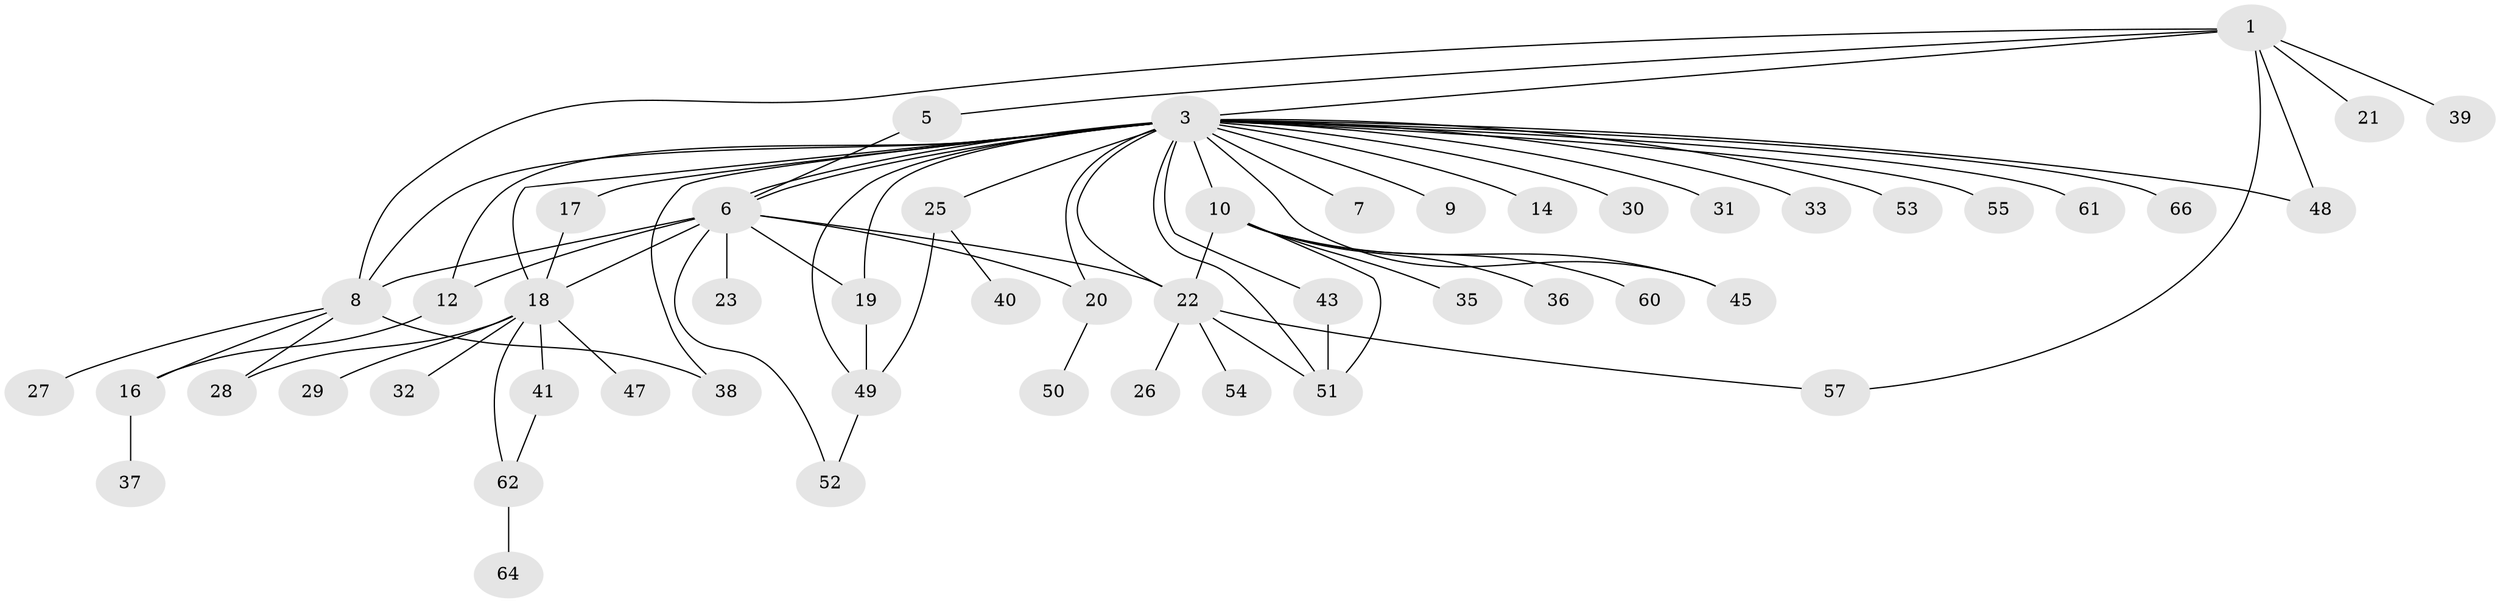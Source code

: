 // original degree distribution, {5: 0.030303030303030304, 4: 0.07575757575757576, 20: 0.015151515151515152, 13: 0.015151515151515152, 2: 0.21212121212121213, 12: 0.015151515151515152, 1: 0.4696969696969697, 6: 0.030303030303030304, 8: 0.015151515151515152, 3: 0.10606060606060606, 9: 0.015151515151515152}
// Generated by graph-tools (version 1.1) at 2025/41/03/06/25 10:41:49]
// undirected, 51 vertices, 74 edges
graph export_dot {
graph [start="1"]
  node [color=gray90,style=filled];
  1 [super="+2"];
  3 [super="+4"];
  5;
  6 [super="+46"];
  7;
  8 [super="+15"];
  9;
  10 [super="+11"];
  12 [super="+13"];
  14;
  16 [super="+58"];
  17 [super="+24"];
  18 [super="+44"];
  19;
  20 [super="+34"];
  21;
  22 [super="+63"];
  23;
  25;
  26;
  27;
  28;
  29;
  30;
  31;
  32;
  33;
  35 [super="+42"];
  36;
  37;
  38;
  39;
  40;
  41;
  43;
  45;
  47;
  48;
  49 [super="+56"];
  50;
  51 [super="+59"];
  52;
  53;
  54;
  55;
  57;
  60;
  61;
  62 [super="+65"];
  64;
  66;
  1 -- 3;
  1 -- 8;
  1 -- 39;
  1 -- 57;
  1 -- 48;
  1 -- 5;
  1 -- 21;
  3 -- 6;
  3 -- 6;
  3 -- 7;
  3 -- 8 [weight=2];
  3 -- 9;
  3 -- 10 [weight=2];
  3 -- 17;
  3 -- 18;
  3 -- 19;
  3 -- 20;
  3 -- 22;
  3 -- 30;
  3 -- 31;
  3 -- 45;
  3 -- 48;
  3 -- 53;
  3 -- 55;
  3 -- 33;
  3 -- 66;
  3 -- 38;
  3 -- 43;
  3 -- 12;
  3 -- 14;
  3 -- 51;
  3 -- 25;
  3 -- 61;
  3 -- 49;
  5 -- 6;
  6 -- 12;
  6 -- 18;
  6 -- 19;
  6 -- 23;
  6 -- 52;
  6 -- 22;
  6 -- 8;
  6 -- 20;
  8 -- 28;
  8 -- 38;
  8 -- 16;
  8 -- 27;
  10 -- 22;
  10 -- 35;
  10 -- 36;
  10 -- 45;
  10 -- 51;
  10 -- 60;
  12 -- 16;
  16 -- 37;
  17 -- 18;
  18 -- 29;
  18 -- 32;
  18 -- 41;
  18 -- 47;
  18 -- 62;
  18 -- 28;
  19 -- 49;
  20 -- 50;
  22 -- 26;
  22 -- 51;
  22 -- 54;
  22 -- 57;
  25 -- 40;
  25 -- 49;
  41 -- 62;
  43 -- 51;
  49 -- 52;
  62 -- 64;
}
